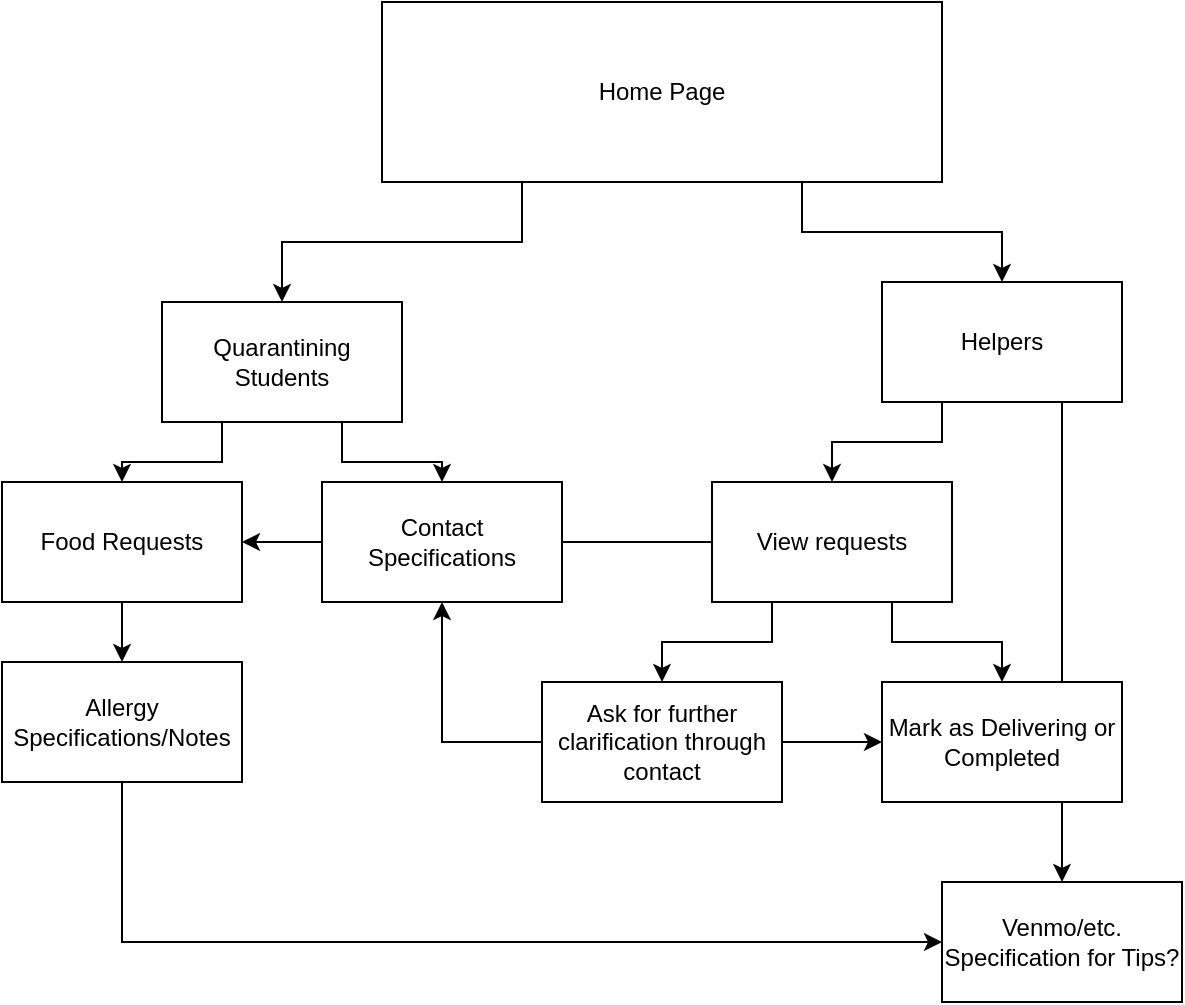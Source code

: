 <mxfile version="15.5.6" type="github">
  <diagram id="VK4mWWk5hp6Uc4UK5gkL" name="Page-1">
    <mxGraphModel dx="782" dy="436" grid="1" gridSize="10" guides="1" tooltips="1" connect="1" arrows="1" fold="1" page="1" pageScale="1" pageWidth="850" pageHeight="1100" math="0" shadow="0">
      <root>
        <mxCell id="0" />
        <mxCell id="1" parent="0" />
        <mxCell id="yNRkKgqbXKiSQPJKnxCS-2" style="edgeStyle=orthogonalEdgeStyle;rounded=0;orthogonalLoop=1;jettySize=auto;html=1;exitX=0.25;exitY=1;exitDx=0;exitDy=0;entryX=0.5;entryY=0;entryDx=0;entryDy=0;" edge="1" parent="1" source="_Ouy83M2x98ljYI_Id39-1" target="yNRkKgqbXKiSQPJKnxCS-1">
          <mxGeometry relative="1" as="geometry" />
        </mxCell>
        <mxCell id="yNRkKgqbXKiSQPJKnxCS-4" style="edgeStyle=orthogonalEdgeStyle;rounded=0;orthogonalLoop=1;jettySize=auto;html=1;exitX=0.75;exitY=1;exitDx=0;exitDy=0;" edge="1" parent="1" source="_Ouy83M2x98ljYI_Id39-1" target="yNRkKgqbXKiSQPJKnxCS-3">
          <mxGeometry relative="1" as="geometry" />
        </mxCell>
        <mxCell id="_Ouy83M2x98ljYI_Id39-1" value="Home Page" style="rounded=0;whiteSpace=wrap;html=1;" parent="1" vertex="1">
          <mxGeometry x="200" y="240" width="280" height="90" as="geometry" />
        </mxCell>
        <mxCell id="yNRkKgqbXKiSQPJKnxCS-6" style="edgeStyle=orthogonalEdgeStyle;rounded=0;orthogonalLoop=1;jettySize=auto;html=1;exitX=0.25;exitY=1;exitDx=0;exitDy=0;entryX=0.5;entryY=0;entryDx=0;entryDy=0;" edge="1" parent="1" source="yNRkKgqbXKiSQPJKnxCS-1" target="yNRkKgqbXKiSQPJKnxCS-5">
          <mxGeometry relative="1" as="geometry" />
        </mxCell>
        <mxCell id="yNRkKgqbXKiSQPJKnxCS-21" style="edgeStyle=orthogonalEdgeStyle;rounded=0;orthogonalLoop=1;jettySize=auto;html=1;exitX=0.75;exitY=1;exitDx=0;exitDy=0;entryX=0.5;entryY=0;entryDx=0;entryDy=0;" edge="1" parent="1" source="yNRkKgqbXKiSQPJKnxCS-1" target="yNRkKgqbXKiSQPJKnxCS-19">
          <mxGeometry relative="1" as="geometry" />
        </mxCell>
        <mxCell id="yNRkKgqbXKiSQPJKnxCS-1" value="Quarantining Students" style="rounded=0;whiteSpace=wrap;html=1;" vertex="1" parent="1">
          <mxGeometry x="90" y="390" width="120" height="60" as="geometry" />
        </mxCell>
        <mxCell id="yNRkKgqbXKiSQPJKnxCS-10" style="edgeStyle=orthogonalEdgeStyle;rounded=0;orthogonalLoop=1;jettySize=auto;html=1;exitX=0.25;exitY=1;exitDx=0;exitDy=0;entryX=0.5;entryY=0;entryDx=0;entryDy=0;" edge="1" parent="1" source="yNRkKgqbXKiSQPJKnxCS-3" target="yNRkKgqbXKiSQPJKnxCS-7">
          <mxGeometry relative="1" as="geometry" />
        </mxCell>
        <mxCell id="yNRkKgqbXKiSQPJKnxCS-25" style="edgeStyle=orthogonalEdgeStyle;rounded=0;orthogonalLoop=1;jettySize=auto;html=1;exitX=0.75;exitY=1;exitDx=0;exitDy=0;entryX=0.5;entryY=0;entryDx=0;entryDy=0;" edge="1" parent="1" source="yNRkKgqbXKiSQPJKnxCS-3" target="yNRkKgqbXKiSQPJKnxCS-24">
          <mxGeometry relative="1" as="geometry" />
        </mxCell>
        <mxCell id="yNRkKgqbXKiSQPJKnxCS-3" value="Helpers" style="rounded=0;whiteSpace=wrap;html=1;" vertex="1" parent="1">
          <mxGeometry x="450" y="380" width="120" height="60" as="geometry" />
        </mxCell>
        <mxCell id="yNRkKgqbXKiSQPJKnxCS-13" style="edgeStyle=orthogonalEdgeStyle;rounded=0;orthogonalLoop=1;jettySize=auto;html=1;exitX=0.5;exitY=1;exitDx=0;exitDy=0;entryX=0.5;entryY=0;entryDx=0;entryDy=0;" edge="1" parent="1" source="yNRkKgqbXKiSQPJKnxCS-5" target="yNRkKgqbXKiSQPJKnxCS-12">
          <mxGeometry relative="1" as="geometry" />
        </mxCell>
        <mxCell id="yNRkKgqbXKiSQPJKnxCS-5" value="Food Requests" style="rounded=0;whiteSpace=wrap;html=1;" vertex="1" parent="1">
          <mxGeometry x="10" y="480" width="120" height="60" as="geometry" />
        </mxCell>
        <mxCell id="yNRkKgqbXKiSQPJKnxCS-11" style="edgeStyle=orthogonalEdgeStyle;rounded=0;orthogonalLoop=1;jettySize=auto;html=1;exitX=0;exitY=0.5;exitDx=0;exitDy=0;entryX=1;entryY=0.5;entryDx=0;entryDy=0;startArrow=none;" edge="1" parent="1" source="yNRkKgqbXKiSQPJKnxCS-19" target="yNRkKgqbXKiSQPJKnxCS-5">
          <mxGeometry relative="1" as="geometry" />
        </mxCell>
        <mxCell id="yNRkKgqbXKiSQPJKnxCS-16" style="edgeStyle=orthogonalEdgeStyle;rounded=0;orthogonalLoop=1;jettySize=auto;html=1;exitX=0.25;exitY=1;exitDx=0;exitDy=0;entryX=0.5;entryY=0;entryDx=0;entryDy=0;" edge="1" parent="1" source="yNRkKgqbXKiSQPJKnxCS-7" target="yNRkKgqbXKiSQPJKnxCS-15">
          <mxGeometry relative="1" as="geometry" />
        </mxCell>
        <mxCell id="yNRkKgqbXKiSQPJKnxCS-18" style="edgeStyle=orthogonalEdgeStyle;rounded=0;orthogonalLoop=1;jettySize=auto;html=1;exitX=0.75;exitY=1;exitDx=0;exitDy=0;entryX=0.5;entryY=0;entryDx=0;entryDy=0;" edge="1" parent="1" source="yNRkKgqbXKiSQPJKnxCS-7" target="yNRkKgqbXKiSQPJKnxCS-14">
          <mxGeometry relative="1" as="geometry" />
        </mxCell>
        <mxCell id="yNRkKgqbXKiSQPJKnxCS-7" value="View requests" style="rounded=0;whiteSpace=wrap;html=1;" vertex="1" parent="1">
          <mxGeometry x="365" y="480" width="120" height="60" as="geometry" />
        </mxCell>
        <mxCell id="yNRkKgqbXKiSQPJKnxCS-28" style="edgeStyle=orthogonalEdgeStyle;rounded=0;orthogonalLoop=1;jettySize=auto;html=1;exitX=0.5;exitY=1;exitDx=0;exitDy=0;entryX=0;entryY=0.5;entryDx=0;entryDy=0;" edge="1" parent="1" source="yNRkKgqbXKiSQPJKnxCS-12" target="yNRkKgqbXKiSQPJKnxCS-24">
          <mxGeometry relative="1" as="geometry" />
        </mxCell>
        <mxCell id="yNRkKgqbXKiSQPJKnxCS-12" value="Allergy Specifications/Notes" style="rounded=0;whiteSpace=wrap;html=1;" vertex="1" parent="1">
          <mxGeometry x="10" y="570" width="120" height="60" as="geometry" />
        </mxCell>
        <mxCell id="yNRkKgqbXKiSQPJKnxCS-14" value="Mark as Delivering or Completed" style="rounded=0;whiteSpace=wrap;html=1;" vertex="1" parent="1">
          <mxGeometry x="450" y="580" width="120" height="60" as="geometry" />
        </mxCell>
        <mxCell id="yNRkKgqbXKiSQPJKnxCS-17" style="edgeStyle=orthogonalEdgeStyle;rounded=0;orthogonalLoop=1;jettySize=auto;html=1;exitX=1;exitY=0.5;exitDx=0;exitDy=0;entryX=0;entryY=0.5;entryDx=0;entryDy=0;" edge="1" parent="1" source="yNRkKgqbXKiSQPJKnxCS-15" target="yNRkKgqbXKiSQPJKnxCS-14">
          <mxGeometry relative="1" as="geometry" />
        </mxCell>
        <mxCell id="yNRkKgqbXKiSQPJKnxCS-22" style="edgeStyle=orthogonalEdgeStyle;rounded=0;orthogonalLoop=1;jettySize=auto;html=1;exitX=0;exitY=0.5;exitDx=0;exitDy=0;entryX=0.5;entryY=1;entryDx=0;entryDy=0;" edge="1" parent="1" source="yNRkKgqbXKiSQPJKnxCS-15" target="yNRkKgqbXKiSQPJKnxCS-19">
          <mxGeometry relative="1" as="geometry" />
        </mxCell>
        <mxCell id="yNRkKgqbXKiSQPJKnxCS-15" value="Ask for further clarification through contact" style="rounded=0;whiteSpace=wrap;html=1;" vertex="1" parent="1">
          <mxGeometry x="280" y="580" width="120" height="60" as="geometry" />
        </mxCell>
        <mxCell id="yNRkKgqbXKiSQPJKnxCS-19" value="Contact Specifications" style="rounded=0;whiteSpace=wrap;html=1;" vertex="1" parent="1">
          <mxGeometry x="170" y="480" width="120" height="60" as="geometry" />
        </mxCell>
        <mxCell id="yNRkKgqbXKiSQPJKnxCS-20" value="" style="edgeStyle=orthogonalEdgeStyle;rounded=0;orthogonalLoop=1;jettySize=auto;html=1;exitX=0;exitY=0.5;exitDx=0;exitDy=0;entryX=1;entryY=0.5;entryDx=0;entryDy=0;endArrow=none;" edge="1" parent="1" source="yNRkKgqbXKiSQPJKnxCS-7" target="yNRkKgqbXKiSQPJKnxCS-19">
          <mxGeometry relative="1" as="geometry">
            <mxPoint x="365" y="510" as="sourcePoint" />
            <mxPoint x="130" y="510" as="targetPoint" />
          </mxGeometry>
        </mxCell>
        <mxCell id="yNRkKgqbXKiSQPJKnxCS-24" value="Venmo/etc. Specification for Tips?" style="rounded=0;whiteSpace=wrap;html=1;" vertex="1" parent="1">
          <mxGeometry x="480" y="680" width="120" height="60" as="geometry" />
        </mxCell>
      </root>
    </mxGraphModel>
  </diagram>
</mxfile>
